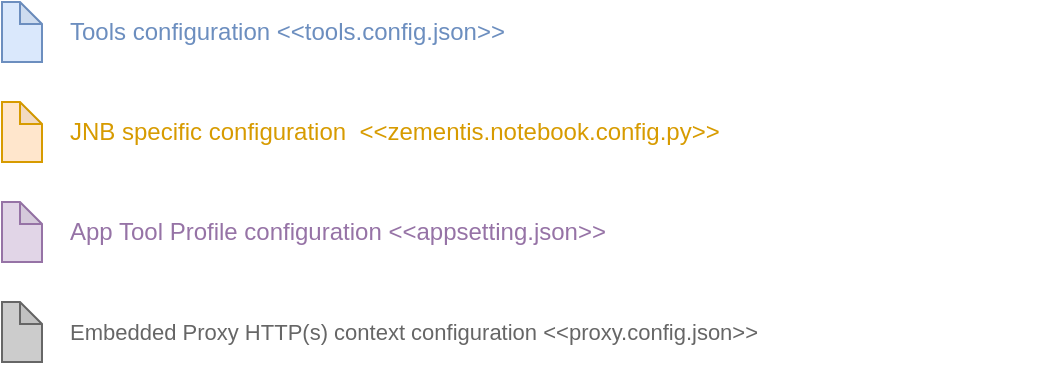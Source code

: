 <mxfile version="12.9.6" type="device"><diagram id="tKwJRGJWpfkdBZiLSbvJ" name="Page-1"><mxGraphModel dx="3588" dy="531" grid="1" gridSize="10" guides="1" tooltips="1" connect="1" arrows="1" fold="1" page="1" pageScale="1" pageWidth="850" pageHeight="1100" math="0" shadow="0"><root><mxCell id="0"/><mxCell id="1" parent="0"/><mxCell id="_67ibERJqQrDt5dPWkb5-1" value="" style="shape=note;whiteSpace=wrap;html=1;backgroundOutline=1;darkOpacity=0.05;size=11;fillColor=#dae8fc;strokeColor=#6c8ebf;" vertex="1" parent="1"><mxGeometry x="-2520" y="30" width="20" height="30" as="geometry"/></mxCell><mxCell id="_67ibERJqQrDt5dPWkb5-2" value="&lt;font color=&quot;#6c8ebf&quot;&gt;Tools configuration &amp;lt;&amp;lt;tools.config.json&amp;gt;&amp;gt;&lt;/font&gt;" style="text;html=1;strokeColor=none;fillColor=none;align=left;verticalAlign=middle;whiteSpace=wrap;rounded=0;" vertex="1" parent="1"><mxGeometry x="-2488.5" y="35" width="232" height="20" as="geometry"/></mxCell><mxCell id="_67ibERJqQrDt5dPWkb5-3" value="" style="shape=note;whiteSpace=wrap;html=1;backgroundOutline=1;darkOpacity=0.05;size=11;fillColor=#ffe6cc;strokeColor=#d79b00;" vertex="1" parent="1"><mxGeometry x="-2520" y="80" width="20" height="30" as="geometry"/></mxCell><mxCell id="_67ibERJqQrDt5dPWkb5-4" value="&lt;font color=&quot;#d79b00&quot;&gt;&lt;span style=&quot;text-align: center&quot;&gt;JNB specific configuration&amp;nbsp; &amp;lt;&amp;lt;&lt;/span&gt;&lt;span style=&quot;text-align: center&quot;&gt;zementis.notebook.config.py&amp;gt;&amp;gt;&lt;/span&gt;&lt;/font&gt;" style="text;html=1;strokeColor=none;fillColor=none;align=left;verticalAlign=middle;whiteSpace=wrap;rounded=0;" vertex="1" parent="1"><mxGeometry x="-2488.5" y="85" width="383.5" height="20" as="geometry"/></mxCell><mxCell id="_67ibERJqQrDt5dPWkb5-5" value="" style="shape=note;whiteSpace=wrap;html=1;backgroundOutline=1;darkOpacity=0.05;size=11;fillColor=#e1d5e7;strokeColor=#9673A6;" vertex="1" parent="1"><mxGeometry x="-2520" y="130" width="20" height="30" as="geometry"/></mxCell><mxCell id="_67ibERJqQrDt5dPWkb5-6" value="&lt;font color=&quot;#9673a6&quot;&gt;&lt;span style=&quot;text-align: center&quot;&gt;App Tool Profile configuration &amp;lt;&amp;lt;&lt;/span&gt;&lt;span style=&quot;text-align: center&quot;&gt;appsetting.json&amp;gt;&amp;gt;&lt;/span&gt;&lt;/font&gt;" style="text;html=1;strokeColor=none;fillColor=none;align=left;verticalAlign=middle;whiteSpace=wrap;rounded=0;" vertex="1" parent="1"><mxGeometry x="-2488.5" y="135" width="383.5" height="20" as="geometry"/></mxCell><mxCell id="_67ibERJqQrDt5dPWkb5-7" value="" style="shape=note;whiteSpace=wrap;html=1;backgroundOutline=1;darkOpacity=0.05;size=11;fillColor=#CCCCCC;strokeColor=#666666;fontColor=#333333;" vertex="1" parent="1"><mxGeometry x="-2520" y="180" width="20" height="30" as="geometry"/></mxCell><mxCell id="_67ibERJqQrDt5dPWkb5-8" value="&lt;font color=&quot;#666666&quot;&gt;&lt;span style=&quot;font-size: 11px ; text-align: center&quot;&gt;Embedded Proxy HTTP(s) context configuration &amp;lt;&amp;lt;&lt;/span&gt;&lt;span style=&quot;font-size: 11px ; text-align: center&quot;&gt;proxy.config.json&amp;gt;&amp;gt;&lt;/span&gt;&lt;/font&gt;" style="text;html=1;strokeColor=none;fillColor=none;align=left;verticalAlign=middle;whiteSpace=wrap;rounded=0;" vertex="1" parent="1"><mxGeometry x="-2488.5" y="185" width="493.5" height="20" as="geometry"/></mxCell></root></mxGraphModel></diagram></mxfile>